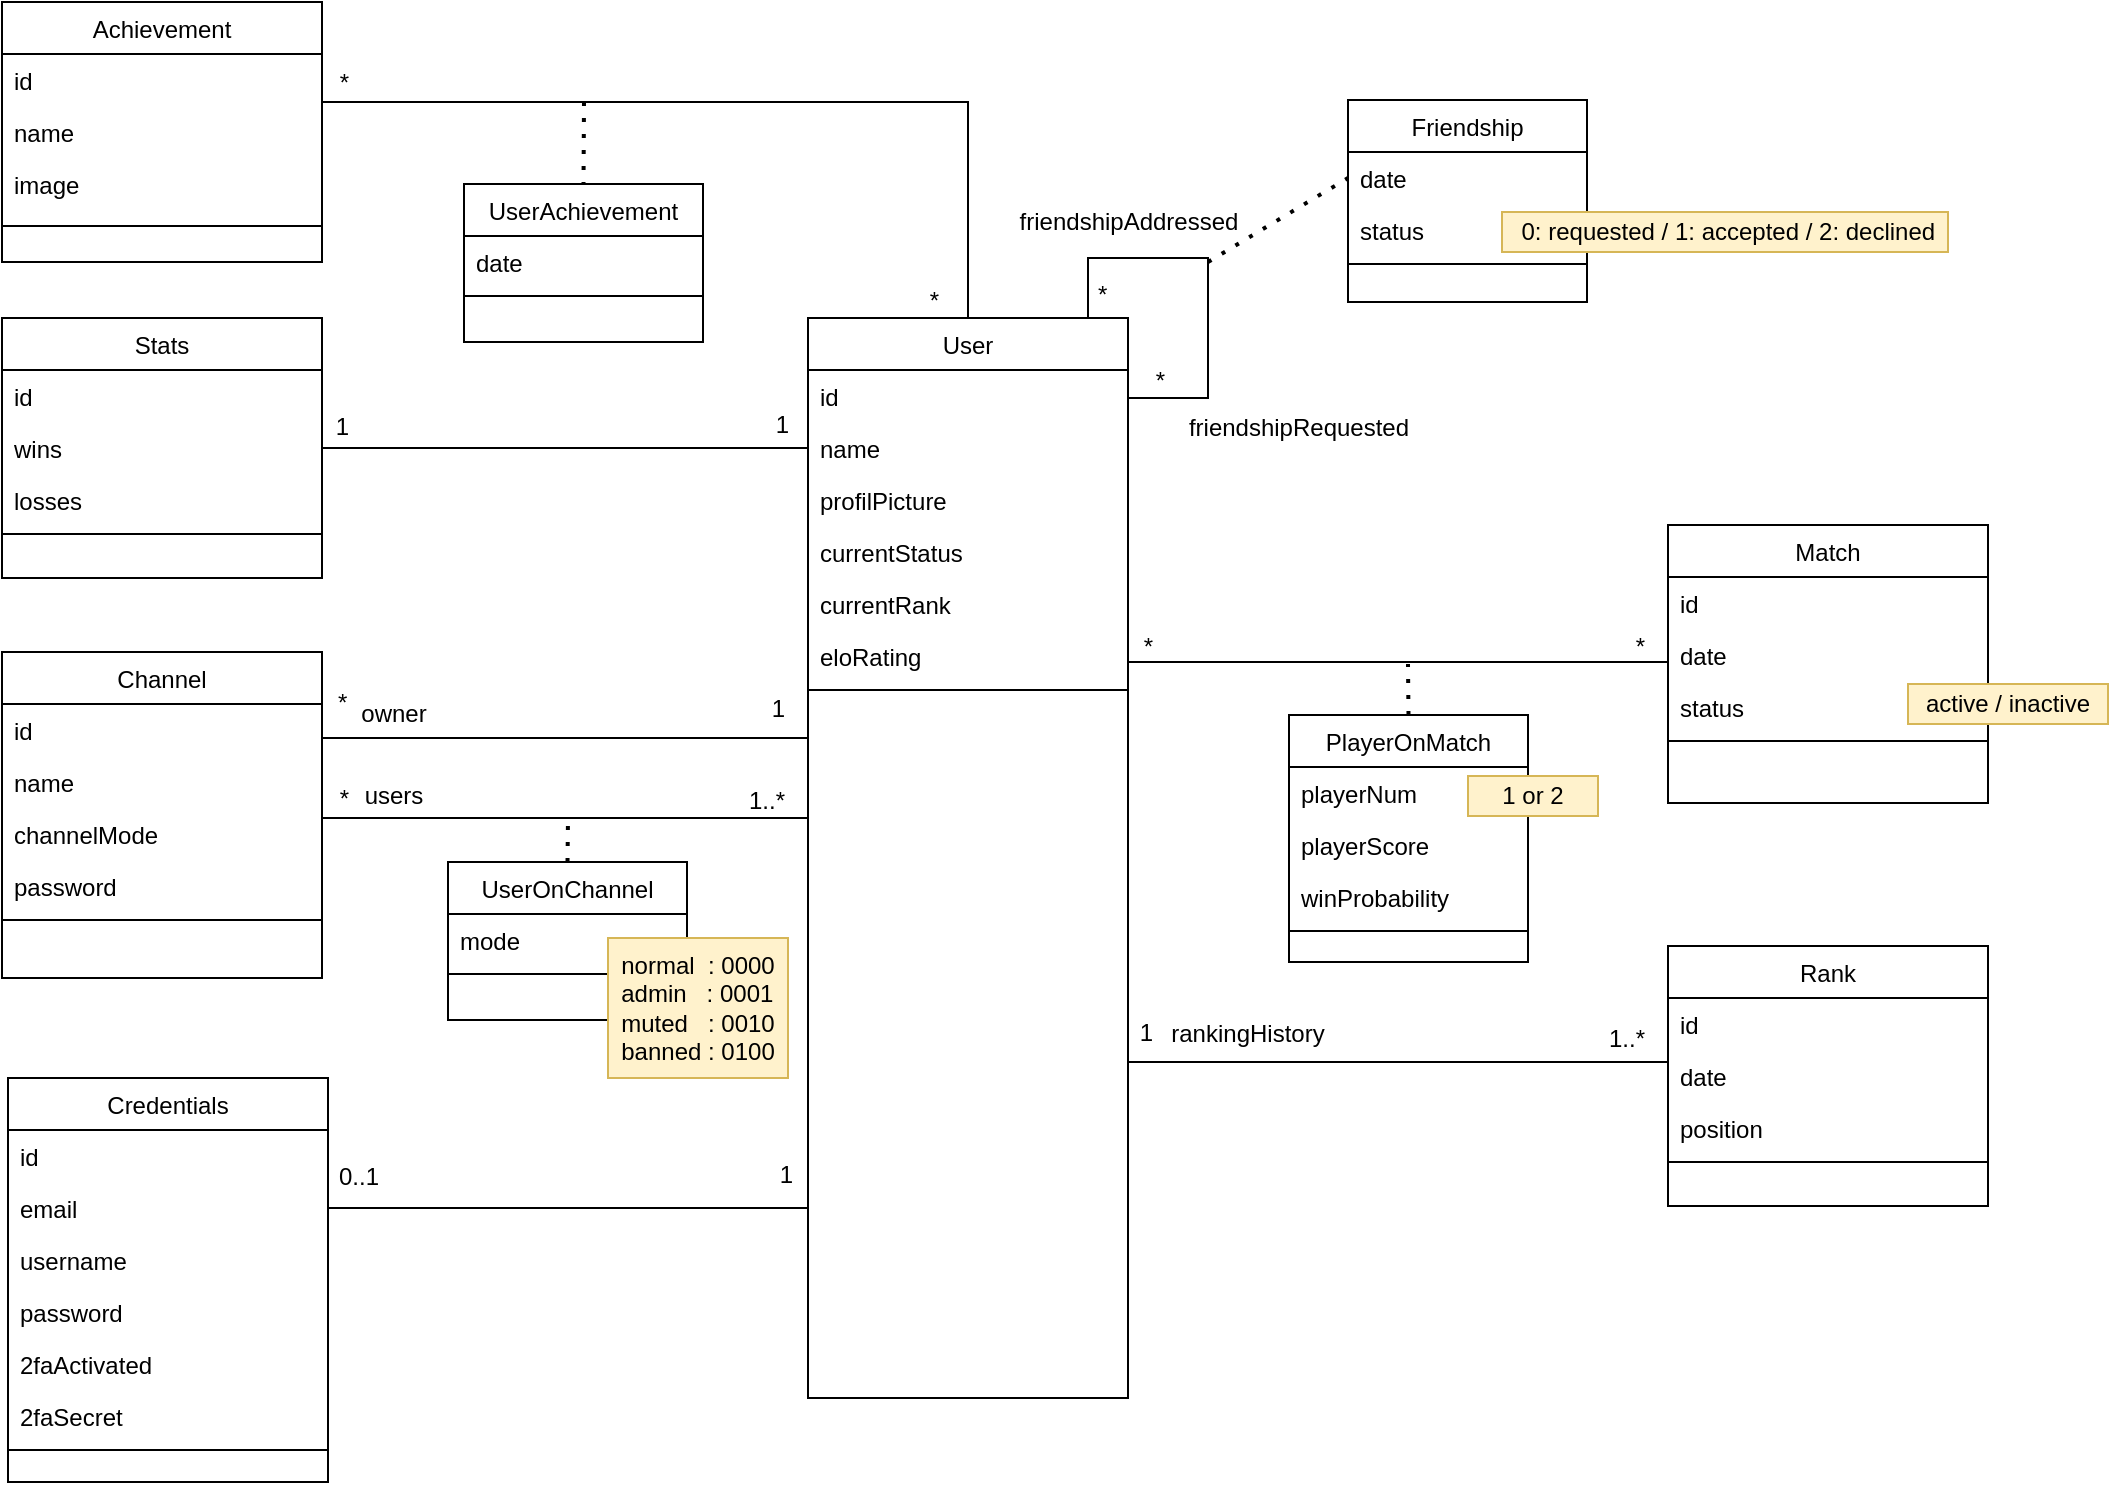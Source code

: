 <mxfile version="20.2.7" type="github">
  <diagram id="C5RBs43oDa-KdzZeNtuy" name="Page-1">
    <mxGraphModel dx="1662" dy="766" grid="1" gridSize="10" guides="1" tooltips="1" connect="1" arrows="1" fold="1" page="1" pageScale="1" pageWidth="1169" pageHeight="827" math="0" shadow="0">
      <root>
        <mxCell id="WIyWlLk6GJQsqaUBKTNV-0" />
        <mxCell id="WIyWlLk6GJQsqaUBKTNV-1" parent="WIyWlLk6GJQsqaUBKTNV-0" />
        <mxCell id="qtpEczJSrRiRjrMIQRqh-89" value="User" style="swimlane;fontStyle=0;align=center;verticalAlign=top;childLayout=stackLayout;horizontal=1;startSize=26;horizontalStack=0;resizeParent=1;resizeLast=0;collapsible=1;marginBottom=0;rounded=0;shadow=0;strokeWidth=1;" parent="WIyWlLk6GJQsqaUBKTNV-1" vertex="1">
          <mxGeometry x="483" y="218" width="160" height="540" as="geometry">
            <mxRectangle x="230" y="140" width="160" height="26" as="alternateBounds" />
          </mxGeometry>
        </mxCell>
        <mxCell id="qtpEczJSrRiRjrMIQRqh-90" value="id" style="text;align=left;verticalAlign=top;spacingLeft=4;spacingRight=4;overflow=hidden;rotatable=0;points=[[0,0.5],[1,0.5]];portConstraint=eastwest;" parent="qtpEczJSrRiRjrMIQRqh-89" vertex="1">
          <mxGeometry y="26" width="160" height="26" as="geometry" />
        </mxCell>
        <mxCell id="qtpEczJSrRiRjrMIQRqh-91" value="name" style="text;align=left;verticalAlign=top;spacingLeft=4;spacingRight=4;overflow=hidden;rotatable=0;points=[[0,0.5],[1,0.5]];portConstraint=eastwest;rounded=0;shadow=0;html=0;" parent="qtpEczJSrRiRjrMIQRqh-89" vertex="1">
          <mxGeometry y="52" width="160" height="26" as="geometry" />
        </mxCell>
        <mxCell id="qtpEczJSrRiRjrMIQRqh-92" value="profilPicture" style="text;align=left;verticalAlign=top;spacingLeft=4;spacingRight=4;overflow=hidden;rotatable=0;points=[[0,0.5],[1,0.5]];portConstraint=eastwest;rounded=0;shadow=0;html=0;" parent="qtpEczJSrRiRjrMIQRqh-89" vertex="1">
          <mxGeometry y="78" width="160" height="26" as="geometry" />
        </mxCell>
        <mxCell id="qtpEczJSrRiRjrMIQRqh-93" value="currentStatus" style="text;align=left;verticalAlign=top;spacingLeft=4;spacingRight=4;overflow=hidden;rotatable=0;points=[[0,0.5],[1,0.5]];portConstraint=eastwest;rounded=0;shadow=0;html=0;" parent="qtpEczJSrRiRjrMIQRqh-89" vertex="1">
          <mxGeometry y="104" width="160" height="26" as="geometry" />
        </mxCell>
        <mxCell id="qtpEczJSrRiRjrMIQRqh-94" value="currentRank" style="text;align=left;verticalAlign=top;spacingLeft=4;spacingRight=4;overflow=hidden;rotatable=0;points=[[0,0.5],[1,0.5]];portConstraint=eastwest;rounded=0;shadow=0;html=0;" parent="qtpEczJSrRiRjrMIQRqh-89" vertex="1">
          <mxGeometry y="130" width="160" height="26" as="geometry" />
        </mxCell>
        <mxCell id="qtpEczJSrRiRjrMIQRqh-95" value="" style="endArrow=none;shadow=0;strokeWidth=1;rounded=0;endFill=0;edgeStyle=orthogonalEdgeStyle;elbow=vertical;" parent="qtpEczJSrRiRjrMIQRqh-89" source="qtpEczJSrRiRjrMIQRqh-89" edge="1">
          <mxGeometry x="0.5" y="41" relative="1" as="geometry">
            <mxPoint x="90" y="252" as="sourcePoint" />
            <mxPoint x="160" y="60" as="targetPoint" />
            <mxPoint x="-40" y="32" as="offset" />
            <Array as="points">
              <mxPoint x="140" y="-30" />
              <mxPoint x="200" y="-30" />
              <mxPoint x="200" y="40" />
              <mxPoint x="160" y="40" />
            </Array>
          </mxGeometry>
        </mxCell>
        <mxCell id="qtpEczJSrRiRjrMIQRqh-96" value="*" style="resizable=0;align=left;verticalAlign=bottom;labelBackgroundColor=none;fontSize=12;" parent="qtpEczJSrRiRjrMIQRqh-95" connectable="0" vertex="1">
          <mxGeometry x="-1" relative="1" as="geometry">
            <mxPoint x="3" y="-3" as="offset" />
          </mxGeometry>
        </mxCell>
        <mxCell id="qtpEczJSrRiRjrMIQRqh-97" value="*" style="resizable=0;align=right;verticalAlign=bottom;labelBackgroundColor=none;fontSize=12;" parent="qtpEczJSrRiRjrMIQRqh-95" connectable="0" vertex="1">
          <mxGeometry x="1" relative="1" as="geometry">
            <mxPoint x="20" y="-20" as="offset" />
          </mxGeometry>
        </mxCell>
        <mxCell id="LEmFZnh1Ee1S0ejZouZQ-3" value="eloRating" style="text;align=left;verticalAlign=top;spacingLeft=4;spacingRight=4;overflow=hidden;rotatable=0;points=[[0,0.5],[1,0.5]];portConstraint=eastwest;rounded=0;shadow=0;html=0;" parent="qtpEczJSrRiRjrMIQRqh-89" vertex="1">
          <mxGeometry y="156" width="160" height="26" as="geometry" />
        </mxCell>
        <mxCell id="qtpEczJSrRiRjrMIQRqh-98" value="" style="line;html=1;strokeWidth=1;align=left;verticalAlign=middle;spacingTop=-1;spacingLeft=3;spacingRight=3;rotatable=0;labelPosition=right;points=[];portConstraint=eastwest;" parent="qtpEczJSrRiRjrMIQRqh-89" vertex="1">
          <mxGeometry y="182" width="160" height="8" as="geometry" />
        </mxCell>
        <mxCell id="qtpEczJSrRiRjrMIQRqh-99" value="Stats" style="swimlane;fontStyle=0;align=center;verticalAlign=top;childLayout=stackLayout;horizontal=1;startSize=26;horizontalStack=0;resizeParent=1;resizeLast=0;collapsible=1;marginBottom=0;rounded=0;shadow=0;strokeWidth=1;" parent="WIyWlLk6GJQsqaUBKTNV-1" vertex="1">
          <mxGeometry x="80" y="218" width="160" height="130" as="geometry">
            <mxRectangle x="550" y="210" width="160" height="26" as="alternateBounds" />
          </mxGeometry>
        </mxCell>
        <mxCell id="qtpEczJSrRiRjrMIQRqh-100" value="id" style="text;align=left;verticalAlign=top;spacingLeft=4;spacingRight=4;overflow=hidden;rotatable=0;points=[[0,0.5],[1,0.5]];portConstraint=eastwest;" parent="qtpEczJSrRiRjrMIQRqh-99" vertex="1">
          <mxGeometry y="26" width="160" height="26" as="geometry" />
        </mxCell>
        <mxCell id="qtpEczJSrRiRjrMIQRqh-101" value="wins" style="text;align=left;verticalAlign=top;spacingLeft=4;spacingRight=4;overflow=hidden;rotatable=0;points=[[0,0.5],[1,0.5]];portConstraint=eastwest;rounded=0;shadow=0;html=0;" parent="qtpEczJSrRiRjrMIQRqh-99" vertex="1">
          <mxGeometry y="52" width="160" height="26" as="geometry" />
        </mxCell>
        <mxCell id="qtpEczJSrRiRjrMIQRqh-102" value="losses" style="text;align=left;verticalAlign=top;spacingLeft=4;spacingRight=4;overflow=hidden;rotatable=0;points=[[0,0.5],[1,0.5]];portConstraint=eastwest;rounded=0;shadow=0;html=0;" parent="qtpEczJSrRiRjrMIQRqh-99" vertex="1">
          <mxGeometry y="78" width="160" height="26" as="geometry" />
        </mxCell>
        <mxCell id="qtpEczJSrRiRjrMIQRqh-103" value="" style="line;html=1;strokeWidth=1;align=left;verticalAlign=middle;spacingTop=-1;spacingLeft=3;spacingRight=3;rotatable=0;labelPosition=right;points=[];portConstraint=eastwest;" parent="qtpEczJSrRiRjrMIQRqh-99" vertex="1">
          <mxGeometry y="104" width="160" height="8" as="geometry" />
        </mxCell>
        <mxCell id="qtpEczJSrRiRjrMIQRqh-104" value="friendshipAddressed" style="text;html=1;strokeColor=none;fillColor=none;align=center;verticalAlign=middle;whiteSpace=wrap;rounded=0;" parent="WIyWlLk6GJQsqaUBKTNV-1" vertex="1">
          <mxGeometry x="585" y="155" width="117" height="30" as="geometry" />
        </mxCell>
        <mxCell id="qtpEczJSrRiRjrMIQRqh-105" value="Rank" style="swimlane;fontStyle=0;align=center;verticalAlign=top;childLayout=stackLayout;horizontal=1;startSize=26;horizontalStack=0;resizeParent=1;resizeLast=0;collapsible=1;marginBottom=0;rounded=0;shadow=0;strokeWidth=1;" parent="WIyWlLk6GJQsqaUBKTNV-1" vertex="1">
          <mxGeometry x="913" y="532" width="160" height="130" as="geometry">
            <mxRectangle x="550" y="210" width="160" height="26" as="alternateBounds" />
          </mxGeometry>
        </mxCell>
        <mxCell id="qtpEczJSrRiRjrMIQRqh-106" value="id" style="text;align=left;verticalAlign=top;spacingLeft=4;spacingRight=4;overflow=hidden;rotatable=0;points=[[0,0.5],[1,0.5]];portConstraint=eastwest;" parent="qtpEczJSrRiRjrMIQRqh-105" vertex="1">
          <mxGeometry y="26" width="160" height="26" as="geometry" />
        </mxCell>
        <mxCell id="qtpEczJSrRiRjrMIQRqh-107" value="date" style="text;align=left;verticalAlign=top;spacingLeft=4;spacingRight=4;overflow=hidden;rotatable=0;points=[[0,0.5],[1,0.5]];portConstraint=eastwest;rounded=0;shadow=0;html=0;" parent="qtpEczJSrRiRjrMIQRqh-105" vertex="1">
          <mxGeometry y="52" width="160" height="26" as="geometry" />
        </mxCell>
        <mxCell id="qtpEczJSrRiRjrMIQRqh-108" value="position" style="text;align=left;verticalAlign=top;spacingLeft=4;spacingRight=4;overflow=hidden;rotatable=0;points=[[0,0.5],[1,0.5]];portConstraint=eastwest;rounded=0;shadow=0;html=0;" parent="qtpEczJSrRiRjrMIQRqh-105" vertex="1">
          <mxGeometry y="78" width="160" height="26" as="geometry" />
        </mxCell>
        <mxCell id="qtpEczJSrRiRjrMIQRqh-109" value="" style="line;html=1;strokeWidth=1;align=left;verticalAlign=middle;spacingTop=-1;spacingLeft=3;spacingRight=3;rotatable=0;labelPosition=right;points=[];portConstraint=eastwest;" parent="qtpEczJSrRiRjrMIQRqh-105" vertex="1">
          <mxGeometry y="104" width="160" height="8" as="geometry" />
        </mxCell>
        <mxCell id="qtpEczJSrRiRjrMIQRqh-110" value="" style="endArrow=none;html=1;rounded=0;entryX=0;entryY=0.5;entryDx=0;entryDy=0;edgeStyle=orthogonalEdgeStyle;exitX=1;exitY=0.5;exitDx=0;exitDy=0;" parent="WIyWlLk6GJQsqaUBKTNV-1" source="qtpEczJSrRiRjrMIQRqh-89" target="qtpEczJSrRiRjrMIQRqh-106" edge="1">
          <mxGeometry width="50" height="50" relative="1" as="geometry">
            <mxPoint x="643" y="622" as="sourcePoint" />
            <mxPoint x="873" y="542" as="targetPoint" />
            <Array as="points">
              <mxPoint x="643" y="590" />
              <mxPoint x="913" y="590" />
            </Array>
          </mxGeometry>
        </mxCell>
        <mxCell id="qtpEczJSrRiRjrMIQRqh-111" value="1..*" style="resizable=0;align=right;verticalAlign=bottom;labelBackgroundColor=none;fontSize=12;" parent="WIyWlLk6GJQsqaUBKTNV-1" connectable="0" vertex="1">
          <mxGeometry x="903" y="587" as="geometry" />
        </mxCell>
        <mxCell id="qtpEczJSrRiRjrMIQRqh-112" value="1" style="resizable=0;align=right;verticalAlign=bottom;labelBackgroundColor=none;fontSize=12;" parent="WIyWlLk6GJQsqaUBKTNV-1" connectable="0" vertex="1">
          <mxGeometry x="657" y="584" as="geometry" />
        </mxCell>
        <mxCell id="qtpEczJSrRiRjrMIQRqh-113" value="rankingHistory" style="text;html=1;strokeColor=none;fillColor=none;align=center;verticalAlign=middle;whiteSpace=wrap;rounded=0;" parent="WIyWlLk6GJQsqaUBKTNV-1" vertex="1">
          <mxGeometry x="663" y="561" width="80" height="30" as="geometry" />
        </mxCell>
        <mxCell id="qtpEczJSrRiRjrMIQRqh-114" value="" style="endArrow=none;html=1;rounded=0;exitX=1;exitY=0.5;exitDx=0;exitDy=0;entryX=0;entryY=0.5;entryDx=0;entryDy=0;edgeStyle=orthogonalEdgeStyle;fillColor=#FF9999;" parent="WIyWlLk6GJQsqaUBKTNV-1" source="qtpEczJSrRiRjrMIQRqh-101" target="qtpEczJSrRiRjrMIQRqh-91" edge="1">
          <mxGeometry width="50" height="50" relative="1" as="geometry">
            <mxPoint x="603" y="438" as="sourcePoint" />
            <mxPoint x="653" y="388" as="targetPoint" />
          </mxGeometry>
        </mxCell>
        <mxCell id="qtpEczJSrRiRjrMIQRqh-115" value="1" style="resizable=0;align=right;verticalAlign=bottom;labelBackgroundColor=none;fontSize=12;" parent="WIyWlLk6GJQsqaUBKTNV-1" connectable="0" vertex="1">
          <mxGeometry x="255" y="281" as="geometry" />
        </mxCell>
        <mxCell id="qtpEczJSrRiRjrMIQRqh-116" value="1" style="resizable=0;align=right;verticalAlign=bottom;labelBackgroundColor=none;fontSize=12;" parent="WIyWlLk6GJQsqaUBKTNV-1" connectable="0" vertex="1">
          <mxGeometry x="481" y="263" as="geometry">
            <mxPoint x="-6" y="17" as="offset" />
          </mxGeometry>
        </mxCell>
        <mxCell id="qtpEczJSrRiRjrMIQRqh-117" value="Channel" style="swimlane;fontStyle=0;align=center;verticalAlign=top;childLayout=stackLayout;horizontal=1;startSize=26;horizontalStack=0;resizeParent=1;resizeLast=0;collapsible=1;marginBottom=0;rounded=0;shadow=0;strokeWidth=1;" parent="WIyWlLk6GJQsqaUBKTNV-1" vertex="1">
          <mxGeometry x="80" y="385" width="160" height="163" as="geometry">
            <mxRectangle x="550" y="210" width="160" height="26" as="alternateBounds" />
          </mxGeometry>
        </mxCell>
        <mxCell id="qtpEczJSrRiRjrMIQRqh-118" value="id" style="text;align=left;verticalAlign=top;spacingLeft=4;spacingRight=4;overflow=hidden;rotatable=0;points=[[0,0.5],[1,0.5]];portConstraint=eastwest;" parent="qtpEczJSrRiRjrMIQRqh-117" vertex="1">
          <mxGeometry y="26" width="160" height="26" as="geometry" />
        </mxCell>
        <mxCell id="qtpEczJSrRiRjrMIQRqh-119" value="name" style="text;align=left;verticalAlign=top;spacingLeft=4;spacingRight=4;overflow=hidden;rotatable=0;points=[[0,0.5],[1,0.5]];portConstraint=eastwest;rounded=0;shadow=0;html=0;" parent="qtpEczJSrRiRjrMIQRqh-117" vertex="1">
          <mxGeometry y="52" width="160" height="26" as="geometry" />
        </mxCell>
        <mxCell id="qtpEczJSrRiRjrMIQRqh-120" value="channelMode" style="text;align=left;verticalAlign=top;spacingLeft=4;spacingRight=4;overflow=hidden;rotatable=0;points=[[0,0.5],[1,0.5]];portConstraint=eastwest;rounded=0;shadow=0;html=0;" parent="qtpEczJSrRiRjrMIQRqh-117" vertex="1">
          <mxGeometry y="78" width="160" height="26" as="geometry" />
        </mxCell>
        <mxCell id="qtpEczJSrRiRjrMIQRqh-121" value="password" style="text;align=left;verticalAlign=top;spacingLeft=4;spacingRight=4;overflow=hidden;rotatable=0;points=[[0,0.5],[1,0.5]];portConstraint=eastwest;rounded=0;shadow=0;html=0;" parent="qtpEczJSrRiRjrMIQRqh-117" vertex="1">
          <mxGeometry y="104" width="160" height="26" as="geometry" />
        </mxCell>
        <mxCell id="qtpEczJSrRiRjrMIQRqh-122" value="" style="line;html=1;strokeWidth=1;align=left;verticalAlign=middle;spacingTop=-1;spacingLeft=3;spacingRight=3;rotatable=0;labelPosition=right;points=[];portConstraint=eastwest;" parent="qtpEczJSrRiRjrMIQRqh-117" vertex="1">
          <mxGeometry y="130" width="160" height="8" as="geometry" />
        </mxCell>
        <mxCell id="qtpEczJSrRiRjrMIQRqh-123" value="" style="endArrow=none;html=1;rounded=0;exitX=1;exitY=0.5;exitDx=0;exitDy=0;entryX=0;entryY=0.75;entryDx=0;entryDy=0;edgeStyle=orthogonalEdgeStyle;" parent="WIyWlLk6GJQsqaUBKTNV-1" source="qtpEczJSrRiRjrMIQRqh-118" target="qtpEczJSrRiRjrMIQRqh-89" edge="1">
          <mxGeometry width="50" height="50" relative="1" as="geometry">
            <mxPoint x="603" y="438" as="sourcePoint" />
            <mxPoint x="483" y="424" as="targetPoint" />
            <Array as="points">
              <mxPoint x="240" y="428" />
              <mxPoint x="483" y="428" />
            </Array>
          </mxGeometry>
        </mxCell>
        <mxCell id="qtpEczJSrRiRjrMIQRqh-124" value="1" style="resizable=0;align=right;verticalAlign=bottom;labelBackgroundColor=none;fontSize=12;" parent="WIyWlLk6GJQsqaUBKTNV-1" connectable="0" vertex="1">
          <mxGeometry x="491" y="273" as="geometry">
            <mxPoint x="-18" y="149" as="offset" />
          </mxGeometry>
        </mxCell>
        <mxCell id="qtpEczJSrRiRjrMIQRqh-125" value="*" style="resizable=0;align=left;verticalAlign=bottom;labelBackgroundColor=none;fontSize=12;" parent="WIyWlLk6GJQsqaUBKTNV-1" connectable="0" vertex="1">
          <mxGeometry x="246" y="419" as="geometry" />
        </mxCell>
        <mxCell id="qtpEczJSrRiRjrMIQRqh-126" value="owner" style="text;html=1;strokeColor=none;fillColor=none;align=center;verticalAlign=middle;whiteSpace=wrap;rounded=0;" parent="WIyWlLk6GJQsqaUBKTNV-1" vertex="1">
          <mxGeometry x="246" y="401" width="60" height="30" as="geometry" />
        </mxCell>
        <mxCell id="qtpEczJSrRiRjrMIQRqh-127" value="" style="endArrow=none;html=1;rounded=0;exitX=1;exitY=0.5;exitDx=0;exitDy=0;entryX=0;entryY=0.75;entryDx=0;entryDy=0;edgeStyle=orthogonalEdgeStyle;" parent="WIyWlLk6GJQsqaUBKTNV-1" source="qtpEczJSrRiRjrMIQRqh-119" target="qtpEczJSrRiRjrMIQRqh-89" edge="1">
          <mxGeometry width="50" height="50" relative="1" as="geometry">
            <mxPoint x="603" y="438" as="sourcePoint" />
            <mxPoint x="653" y="388" as="targetPoint" />
            <Array as="points">
              <mxPoint x="240" y="468" />
              <mxPoint x="483" y="468" />
            </Array>
          </mxGeometry>
        </mxCell>
        <mxCell id="qtpEczJSrRiRjrMIQRqh-128" value="users" style="text;html=1;strokeColor=none;fillColor=none;align=center;verticalAlign=middle;whiteSpace=wrap;rounded=0;" parent="WIyWlLk6GJQsqaUBKTNV-1" vertex="1">
          <mxGeometry x="246" y="442" width="60" height="30" as="geometry" />
        </mxCell>
        <mxCell id="qtpEczJSrRiRjrMIQRqh-129" value="1..*" style="resizable=0;align=right;verticalAlign=bottom;labelBackgroundColor=none;fontSize=12;" parent="WIyWlLk6GJQsqaUBKTNV-1" connectable="0" vertex="1">
          <mxGeometry x="473" y="468" as="geometry" />
        </mxCell>
        <mxCell id="qtpEczJSrRiRjrMIQRqh-130" value="*" style="resizable=0;align=right;verticalAlign=bottom;labelBackgroundColor=none;fontSize=12;" parent="WIyWlLk6GJQsqaUBKTNV-1" connectable="0" vertex="1">
          <mxGeometry x="255" y="467" as="geometry" />
        </mxCell>
        <mxCell id="qtpEczJSrRiRjrMIQRqh-131" value="" style="endArrow=none;dashed=1;html=1;dashPattern=1 3;strokeWidth=2;rounded=0;fillColor=#FF9999;exitX=0.5;exitY=0;exitDx=0;exitDy=0;" parent="WIyWlLk6GJQsqaUBKTNV-1" source="qtpEczJSrRiRjrMIQRqh-156" edge="1">
          <mxGeometry width="50" height="50" relative="1" as="geometry">
            <mxPoint x="363" y="488" as="sourcePoint" />
            <mxPoint x="363" y="468" as="targetPoint" />
          </mxGeometry>
        </mxCell>
        <mxCell id="qtpEczJSrRiRjrMIQRqh-132" value="friendshipRequested" style="text;html=1;strokeColor=none;fillColor=none;align=center;verticalAlign=middle;whiteSpace=wrap;rounded=0;" parent="WIyWlLk6GJQsqaUBKTNV-1" vertex="1">
          <mxGeometry x="670" y="258" width="117" height="30" as="geometry" />
        </mxCell>
        <mxCell id="qtpEczJSrRiRjrMIQRqh-133" value="Credentials" style="swimlane;fontStyle=0;align=center;verticalAlign=top;childLayout=stackLayout;horizontal=1;startSize=26;horizontalStack=0;resizeParent=1;resizeLast=0;collapsible=1;marginBottom=0;rounded=0;shadow=0;strokeWidth=1;" parent="WIyWlLk6GJQsqaUBKTNV-1" vertex="1">
          <mxGeometry x="83" y="598" width="160" height="202" as="geometry">
            <mxRectangle x="550" y="210" width="160" height="26" as="alternateBounds" />
          </mxGeometry>
        </mxCell>
        <mxCell id="qtpEczJSrRiRjrMIQRqh-134" value="id" style="text;align=left;verticalAlign=top;spacingLeft=4;spacingRight=4;overflow=hidden;rotatable=0;points=[[0,0.5],[1,0.5]];portConstraint=eastwest;" parent="qtpEczJSrRiRjrMIQRqh-133" vertex="1">
          <mxGeometry y="26" width="160" height="26" as="geometry" />
        </mxCell>
        <mxCell id="qtpEczJSrRiRjrMIQRqh-135" value="email" style="text;align=left;verticalAlign=top;spacingLeft=4;spacingRight=4;overflow=hidden;rotatable=0;points=[[0,0.5],[1,0.5]];portConstraint=eastwest;rounded=0;shadow=0;html=0;" parent="qtpEczJSrRiRjrMIQRqh-133" vertex="1">
          <mxGeometry y="52" width="160" height="26" as="geometry" />
        </mxCell>
        <mxCell id="qtpEczJSrRiRjrMIQRqh-136" value="username" style="text;align=left;verticalAlign=top;spacingLeft=4;spacingRight=4;overflow=hidden;rotatable=0;points=[[0,0.5],[1,0.5]];portConstraint=eastwest;rounded=0;shadow=0;html=0;" parent="qtpEczJSrRiRjrMIQRqh-133" vertex="1">
          <mxGeometry y="78" width="160" height="26" as="geometry" />
        </mxCell>
        <mxCell id="qtpEczJSrRiRjrMIQRqh-137" value="password" style="text;align=left;verticalAlign=top;spacingLeft=4;spacingRight=4;overflow=hidden;rotatable=0;points=[[0,0.5],[1,0.5]];portConstraint=eastwest;rounded=0;shadow=0;html=0;" parent="qtpEczJSrRiRjrMIQRqh-133" vertex="1">
          <mxGeometry y="104" width="160" height="26" as="geometry" />
        </mxCell>
        <mxCell id="LEmFZnh1Ee1S0ejZouZQ-0" value="2faActivated" style="text;align=left;verticalAlign=top;spacingLeft=4;spacingRight=4;overflow=hidden;rotatable=0;points=[[0,0.5],[1,0.5]];portConstraint=eastwest;rounded=0;shadow=0;html=0;" parent="qtpEczJSrRiRjrMIQRqh-133" vertex="1">
          <mxGeometry y="130" width="160" height="26" as="geometry" />
        </mxCell>
        <mxCell id="LEmFZnh1Ee1S0ejZouZQ-2" value="2faSecret" style="text;align=left;verticalAlign=top;spacingLeft=4;spacingRight=4;overflow=hidden;rotatable=0;points=[[0,0.5],[1,0.5]];portConstraint=eastwest;rounded=0;shadow=0;html=0;" parent="qtpEczJSrRiRjrMIQRqh-133" vertex="1">
          <mxGeometry y="156" width="160" height="26" as="geometry" />
        </mxCell>
        <mxCell id="qtpEczJSrRiRjrMIQRqh-138" value="" style="line;html=1;strokeWidth=1;align=left;verticalAlign=middle;spacingTop=-1;spacingLeft=3;spacingRight=3;rotatable=0;labelPosition=right;points=[];portConstraint=eastwest;" parent="qtpEczJSrRiRjrMIQRqh-133" vertex="1">
          <mxGeometry y="182" width="160" height="8" as="geometry" />
        </mxCell>
        <mxCell id="qtpEczJSrRiRjrMIQRqh-139" value="" style="endArrow=none;html=1;rounded=0;strokeColor=#000000;fillColor=#FF9999;exitX=1;exitY=0.5;exitDx=0;exitDy=0;entryX=0;entryY=0.75;entryDx=0;entryDy=0;edgeStyle=orthogonalEdgeStyle;" parent="WIyWlLk6GJQsqaUBKTNV-1" source="qtpEczJSrRiRjrMIQRqh-135" target="qtpEczJSrRiRjrMIQRqh-89" edge="1">
          <mxGeometry width="50" height="50" relative="1" as="geometry">
            <mxPoint x="423" y="568" as="sourcePoint" />
            <mxPoint x="483" y="663" as="targetPoint" />
            <Array as="points">
              <mxPoint x="483" y="663" />
            </Array>
          </mxGeometry>
        </mxCell>
        <mxCell id="qtpEczJSrRiRjrMIQRqh-140" value="0..1" style="resizable=0;align=right;verticalAlign=bottom;labelBackgroundColor=none;fontSize=12;" parent="WIyWlLk6GJQsqaUBKTNV-1" connectable="0" vertex="1">
          <mxGeometry x="270" y="656" as="geometry" />
        </mxCell>
        <mxCell id="qtpEczJSrRiRjrMIQRqh-141" value="1" style="resizable=0;align=right;verticalAlign=bottom;labelBackgroundColor=none;fontSize=12;" parent="WIyWlLk6GJQsqaUBKTNV-1" connectable="0" vertex="1">
          <mxGeometry x="483" y="638" as="geometry">
            <mxPoint x="-6" y="17" as="offset" />
          </mxGeometry>
        </mxCell>
        <mxCell id="qtpEczJSrRiRjrMIQRqh-142" value="Match" style="swimlane;fontStyle=0;align=center;verticalAlign=top;childLayout=stackLayout;horizontal=1;startSize=26;horizontalStack=0;resizeParent=1;resizeLast=0;collapsible=1;marginBottom=0;rounded=0;shadow=0;strokeWidth=1;" parent="WIyWlLk6GJQsqaUBKTNV-1" vertex="1">
          <mxGeometry x="913" y="321.5" width="160" height="139" as="geometry">
            <mxRectangle x="550" y="210" width="160" height="26" as="alternateBounds" />
          </mxGeometry>
        </mxCell>
        <mxCell id="qtpEczJSrRiRjrMIQRqh-143" value="id" style="text;align=left;verticalAlign=top;spacingLeft=4;spacingRight=4;overflow=hidden;rotatable=0;points=[[0,0.5],[1,0.5]];portConstraint=eastwest;" parent="qtpEczJSrRiRjrMIQRqh-142" vertex="1">
          <mxGeometry y="26" width="160" height="26" as="geometry" />
        </mxCell>
        <mxCell id="qtpEczJSrRiRjrMIQRqh-144" value="date" style="text;align=left;verticalAlign=top;spacingLeft=4;spacingRight=4;overflow=hidden;rotatable=0;points=[[0,0.5],[1,0.5]];portConstraint=eastwest;" parent="qtpEczJSrRiRjrMIQRqh-142" vertex="1">
          <mxGeometry y="52" width="160" height="26" as="geometry" />
        </mxCell>
        <mxCell id="qtpEczJSrRiRjrMIQRqh-145" value="status" style="text;align=left;verticalAlign=top;spacingLeft=4;spacingRight=4;overflow=hidden;rotatable=0;points=[[0,0.5],[1,0.5]];portConstraint=eastwest;" parent="qtpEczJSrRiRjrMIQRqh-142" vertex="1">
          <mxGeometry y="78" width="160" height="26" as="geometry" />
        </mxCell>
        <mxCell id="qtpEczJSrRiRjrMIQRqh-146" value="" style="line;html=1;strokeWidth=1;align=left;verticalAlign=middle;spacingTop=-1;spacingLeft=3;spacingRight=3;rotatable=0;labelPosition=right;points=[];portConstraint=eastwest;" parent="qtpEczJSrRiRjrMIQRqh-142" vertex="1">
          <mxGeometry y="104" width="160" height="8" as="geometry" />
        </mxCell>
        <mxCell id="qtpEczJSrRiRjrMIQRqh-147" value="" style="endArrow=none;html=1;rounded=0;strokeColor=#000000;fillColor=#FF9999;entryX=0;entryY=0.5;entryDx=0;entryDy=0;edgeStyle=orthogonalEdgeStyle;exitX=1;exitY=0.5;exitDx=0;exitDy=0;" parent="WIyWlLk6GJQsqaUBKTNV-1" source="qtpEczJSrRiRjrMIQRqh-89" edge="1">
          <mxGeometry width="50" height="50" relative="1" as="geometry">
            <mxPoint x="643" y="438" as="sourcePoint" />
            <mxPoint x="913" y="390" as="targetPoint" />
            <Array as="points">
              <mxPoint x="643" y="390" />
            </Array>
          </mxGeometry>
        </mxCell>
        <mxCell id="qtpEczJSrRiRjrMIQRqh-148" value="*" style="resizable=0;align=right;verticalAlign=bottom;labelBackgroundColor=none;fontSize=12;" parent="WIyWlLk6GJQsqaUBKTNV-1" connectable="0" vertex="1">
          <mxGeometry x="903" y="391" as="geometry" />
        </mxCell>
        <mxCell id="qtpEczJSrRiRjrMIQRqh-149" value="*" style="resizable=0;align=right;verticalAlign=bottom;labelBackgroundColor=none;fontSize=12;" parent="WIyWlLk6GJQsqaUBKTNV-1" connectable="0" vertex="1">
          <mxGeometry x="657" y="391" as="geometry" />
        </mxCell>
        <mxCell id="qtpEczJSrRiRjrMIQRqh-150" value="" style="endArrow=none;dashed=1;html=1;dashPattern=1 3;strokeWidth=2;rounded=0;fillColor=#FF9999;exitX=0.5;exitY=0;exitDx=0;exitDy=0;" parent="WIyWlLk6GJQsqaUBKTNV-1" source="qtpEczJSrRiRjrMIQRqh-151" edge="1">
          <mxGeometry width="50" height="50" relative="1" as="geometry">
            <mxPoint x="783" y="411" as="sourcePoint" />
            <mxPoint x="783" y="391" as="targetPoint" />
          </mxGeometry>
        </mxCell>
        <mxCell id="qtpEczJSrRiRjrMIQRqh-151" value="PlayerOnMatch" style="swimlane;fontStyle=0;align=center;verticalAlign=top;childLayout=stackLayout;horizontal=1;startSize=26;horizontalStack=0;resizeParent=1;resizeLast=0;collapsible=1;marginBottom=0;rounded=0;shadow=0;strokeWidth=1;" parent="WIyWlLk6GJQsqaUBKTNV-1" vertex="1">
          <mxGeometry x="723.5" y="416.5" width="119.5" height="123.5" as="geometry">
            <mxRectangle x="700.5" y="358.5" width="160" height="26" as="alternateBounds" />
          </mxGeometry>
        </mxCell>
        <mxCell id="qtpEczJSrRiRjrMIQRqh-152" value="playerNum" style="text;align=left;verticalAlign=top;spacingLeft=4;spacingRight=4;overflow=hidden;rotatable=0;points=[[0,0.5],[1,0.5]];portConstraint=eastwest;" parent="qtpEczJSrRiRjrMIQRqh-151" vertex="1">
          <mxGeometry y="26" width="119.5" height="26" as="geometry" />
        </mxCell>
        <mxCell id="qtpEczJSrRiRjrMIQRqh-153" value="playerScore" style="text;align=left;verticalAlign=top;spacingLeft=4;spacingRight=4;overflow=hidden;rotatable=0;points=[[0,0.5],[1,0.5]];portConstraint=eastwest;rounded=0;shadow=0;html=0;" parent="qtpEczJSrRiRjrMIQRqh-151" vertex="1">
          <mxGeometry y="52" width="119.5" height="26" as="geometry" />
        </mxCell>
        <mxCell id="M46g2j1u4x0ZPSpM88pu-0" value="winProbability" style="text;align=left;verticalAlign=top;spacingLeft=4;spacingRight=4;overflow=hidden;rotatable=0;points=[[0,0.5],[1,0.5]];portConstraint=eastwest;rounded=0;shadow=0;html=0;" vertex="1" parent="qtpEczJSrRiRjrMIQRqh-151">
          <mxGeometry y="78" width="119.5" height="26" as="geometry" />
        </mxCell>
        <mxCell id="qtpEczJSrRiRjrMIQRqh-154" value="" style="line;html=1;strokeWidth=1;align=left;verticalAlign=middle;spacingTop=-1;spacingLeft=3;spacingRight=3;rotatable=0;labelPosition=right;points=[];portConstraint=eastwest;" parent="qtpEczJSrRiRjrMIQRqh-151" vertex="1">
          <mxGeometry y="104" width="119.5" height="8" as="geometry" />
        </mxCell>
        <mxCell id="qtpEczJSrRiRjrMIQRqh-155" value="&lt;div style=&quot;text-align: left;&quot;&gt;&lt;span style=&quot;background-color: initial;&quot;&gt;1 or 2&lt;br&gt;&lt;/span&gt;&lt;/div&gt;" style="text;html=1;strokeColor=#d6b656;fillColor=#fff2cc;align=center;verticalAlign=middle;whiteSpace=wrap;rounded=0;" parent="WIyWlLk6GJQsqaUBKTNV-1" vertex="1">
          <mxGeometry x="813" y="447" width="65" height="20" as="geometry" />
        </mxCell>
        <mxCell id="qtpEczJSrRiRjrMIQRqh-156" value="UserOnChannel" style="swimlane;fontStyle=0;align=center;verticalAlign=top;childLayout=stackLayout;horizontal=1;startSize=26;horizontalStack=0;resizeParent=1;resizeLast=0;collapsible=1;marginBottom=0;rounded=0;shadow=0;strokeWidth=1;" parent="WIyWlLk6GJQsqaUBKTNV-1" vertex="1">
          <mxGeometry x="303" y="490" width="119.5" height="79" as="geometry">
            <mxRectangle x="700.5" y="358.5" width="160" height="26" as="alternateBounds" />
          </mxGeometry>
        </mxCell>
        <mxCell id="qtpEczJSrRiRjrMIQRqh-157" value="mode" style="text;align=left;verticalAlign=top;spacingLeft=4;spacingRight=4;overflow=hidden;rotatable=0;points=[[0,0.5],[1,0.5]];portConstraint=eastwest;" parent="qtpEczJSrRiRjrMIQRqh-156" vertex="1">
          <mxGeometry y="26" width="119.5" height="26" as="geometry" />
        </mxCell>
        <mxCell id="qtpEczJSrRiRjrMIQRqh-158" value="" style="line;html=1;strokeWidth=1;align=left;verticalAlign=middle;spacingTop=-1;spacingLeft=3;spacingRight=3;rotatable=0;labelPosition=right;points=[];portConstraint=eastwest;" parent="qtpEczJSrRiRjrMIQRqh-156" vertex="1">
          <mxGeometry y="52" width="119.5" height="8" as="geometry" />
        </mxCell>
        <mxCell id="qtpEczJSrRiRjrMIQRqh-159" value="&lt;div style=&quot;text-align: left;&quot;&gt;&lt;span style=&quot;background-color: initial;&quot;&gt;normal&amp;nbsp; : 0000&lt;/span&gt;&lt;/div&gt;&lt;div style=&quot;text-align: left;&quot;&gt;&lt;span style=&quot;background-color: initial;&quot;&gt;admin&amp;nbsp; &amp;nbsp;: 0001&lt;/span&gt;&lt;/div&gt;&lt;div style=&quot;text-align: left;&quot;&gt;&lt;span style=&quot;background-color: initial;&quot;&gt;muted&amp;nbsp; &amp;nbsp;: 0010&lt;/span&gt;&lt;/div&gt;&lt;div style=&quot;text-align: left;&quot;&gt;&lt;span style=&quot;background-color: initial;&quot;&gt;banned : 0100&lt;/span&gt;&lt;/div&gt;" style="text;html=1;strokeColor=#d6b656;fillColor=#fff2cc;align=center;verticalAlign=middle;whiteSpace=wrap;rounded=0;" parent="WIyWlLk6GJQsqaUBKTNV-1" vertex="1">
          <mxGeometry x="383" y="528" width="90" height="70" as="geometry" />
        </mxCell>
        <mxCell id="qtpEczJSrRiRjrMIQRqh-160" value="&lt;div style=&quot;text-align: left;&quot;&gt;&lt;span style=&quot;background-color: initial;&quot;&gt;active / inactive&lt;br&gt;&lt;/span&gt;&lt;/div&gt;" style="text;html=1;strokeColor=#d6b656;fillColor=#fff2cc;align=center;verticalAlign=middle;whiteSpace=wrap;rounded=0;" parent="WIyWlLk6GJQsqaUBKTNV-1" vertex="1">
          <mxGeometry x="1033" y="401" width="100" height="20" as="geometry" />
        </mxCell>
        <mxCell id="qtpEczJSrRiRjrMIQRqh-161" value="Achievement" style="swimlane;fontStyle=0;align=center;verticalAlign=top;childLayout=stackLayout;horizontal=1;startSize=26;horizontalStack=0;resizeParent=1;resizeLast=0;collapsible=1;marginBottom=0;rounded=0;shadow=0;strokeWidth=1;" parent="WIyWlLk6GJQsqaUBKTNV-1" vertex="1">
          <mxGeometry x="80" y="60" width="160" height="130" as="geometry">
            <mxRectangle x="550" y="210" width="160" height="26" as="alternateBounds" />
          </mxGeometry>
        </mxCell>
        <mxCell id="qtpEczJSrRiRjrMIQRqh-162" value="id" style="text;align=left;verticalAlign=top;spacingLeft=4;spacingRight=4;overflow=hidden;rotatable=0;points=[[0,0.5],[1,0.5]];portConstraint=eastwest;" parent="qtpEczJSrRiRjrMIQRqh-161" vertex="1">
          <mxGeometry y="26" width="160" height="26" as="geometry" />
        </mxCell>
        <mxCell id="qtpEczJSrRiRjrMIQRqh-163" value="name" style="text;align=left;verticalAlign=top;spacingLeft=4;spacingRight=4;overflow=hidden;rotatable=0;points=[[0,0.5],[1,0.5]];portConstraint=eastwest;rounded=0;shadow=0;html=0;" parent="qtpEczJSrRiRjrMIQRqh-161" vertex="1">
          <mxGeometry y="52" width="160" height="26" as="geometry" />
        </mxCell>
        <mxCell id="bGSXrS0JBbVkulDImWl9-0" value="image" style="text;align=left;verticalAlign=top;spacingLeft=4;spacingRight=4;overflow=hidden;rotatable=0;points=[[0,0.5],[1,0.5]];portConstraint=eastwest;rounded=0;shadow=0;html=0;" parent="qtpEczJSrRiRjrMIQRqh-161" vertex="1">
          <mxGeometry y="78" width="160" height="26" as="geometry" />
        </mxCell>
        <mxCell id="qtpEczJSrRiRjrMIQRqh-164" value="" style="line;html=1;strokeWidth=1;align=left;verticalAlign=middle;spacingTop=-1;spacingLeft=3;spacingRight=3;rotatable=0;labelPosition=right;points=[];portConstraint=eastwest;" parent="qtpEczJSrRiRjrMIQRqh-161" vertex="1">
          <mxGeometry y="104" width="160" height="16" as="geometry" />
        </mxCell>
        <mxCell id="qtpEczJSrRiRjrMIQRqh-165" value="" style="endArrow=none;html=1;rounded=0;strokeColor=#000000;fillColor=#FF9999;entryX=1;entryY=0.5;entryDx=0;entryDy=0;exitX=0.5;exitY=0;exitDx=0;exitDy=0;edgeStyle=orthogonalEdgeStyle;" parent="WIyWlLk6GJQsqaUBKTNV-1" source="qtpEczJSrRiRjrMIQRqh-89" target="qtpEczJSrRiRjrMIQRqh-162" edge="1">
          <mxGeometry width="50" height="50" relative="1" as="geometry">
            <mxPoint x="363" y="538" as="sourcePoint" />
            <mxPoint x="413" y="488" as="targetPoint" />
            <Array as="points">
              <mxPoint x="563" y="110" />
              <mxPoint x="240" y="110" />
            </Array>
          </mxGeometry>
        </mxCell>
        <mxCell id="qtpEczJSrRiRjrMIQRqh-166" value="*" style="resizable=0;align=right;verticalAlign=bottom;labelBackgroundColor=none;fontSize=12;" parent="WIyWlLk6GJQsqaUBKTNV-1" connectable="0" vertex="1">
          <mxGeometry x="255" y="109" as="geometry" />
        </mxCell>
        <mxCell id="qtpEczJSrRiRjrMIQRqh-167" value="*" style="resizable=0;align=right;verticalAlign=bottom;labelBackgroundColor=none;fontSize=12;" parent="WIyWlLk6GJQsqaUBKTNV-1" connectable="0" vertex="1">
          <mxGeometry x="550" y="218" as="geometry" />
        </mxCell>
        <mxCell id="qtpEczJSrRiRjrMIQRqh-168" value="UserAchievement" style="swimlane;fontStyle=0;align=center;verticalAlign=top;childLayout=stackLayout;horizontal=1;startSize=26;horizontalStack=0;resizeParent=1;resizeLast=0;collapsible=1;marginBottom=0;rounded=0;shadow=0;strokeWidth=1;" parent="WIyWlLk6GJQsqaUBKTNV-1" vertex="1">
          <mxGeometry x="311" y="151" width="119.5" height="79" as="geometry">
            <mxRectangle x="700.5" y="358.5" width="160" height="26" as="alternateBounds" />
          </mxGeometry>
        </mxCell>
        <mxCell id="qtpEczJSrRiRjrMIQRqh-169" value="date" style="text;align=left;verticalAlign=top;spacingLeft=4;spacingRight=4;overflow=hidden;rotatable=0;points=[[0,0.5],[1,0.5]];portConstraint=eastwest;" parent="qtpEczJSrRiRjrMIQRqh-168" vertex="1">
          <mxGeometry y="26" width="119.5" height="26" as="geometry" />
        </mxCell>
        <mxCell id="qtpEczJSrRiRjrMIQRqh-170" value="" style="line;html=1;strokeWidth=1;align=left;verticalAlign=middle;spacingTop=-1;spacingLeft=3;spacingRight=3;rotatable=0;labelPosition=right;points=[];portConstraint=eastwest;" parent="qtpEczJSrRiRjrMIQRqh-168" vertex="1">
          <mxGeometry y="52" width="119.5" height="8" as="geometry" />
        </mxCell>
        <mxCell id="qtpEczJSrRiRjrMIQRqh-171" value="" style="endArrow=none;dashed=1;html=1;dashPattern=1 3;strokeWidth=2;rounded=0;fillColor=#FF9999;entryX=0.5;entryY=0;entryDx=0;entryDy=0;" parent="WIyWlLk6GJQsqaUBKTNV-1" target="qtpEczJSrRiRjrMIQRqh-168" edge="1">
          <mxGeometry width="50" height="50" relative="1" as="geometry">
            <mxPoint x="371" y="110" as="sourcePoint" />
            <mxPoint x="411" y="410" as="targetPoint" />
          </mxGeometry>
        </mxCell>
        <mxCell id="qtpEczJSrRiRjrMIQRqh-172" value="Friendship" style="swimlane;fontStyle=0;align=center;verticalAlign=top;childLayout=stackLayout;horizontal=1;startSize=26;horizontalStack=0;resizeParent=1;resizeLast=0;collapsible=1;marginBottom=0;rounded=0;shadow=0;strokeWidth=1;" parent="WIyWlLk6GJQsqaUBKTNV-1" vertex="1">
          <mxGeometry x="753" y="109" width="119.5" height="101" as="geometry">
            <mxRectangle x="700.5" y="358.5" width="160" height="26" as="alternateBounds" />
          </mxGeometry>
        </mxCell>
        <mxCell id="qtpEczJSrRiRjrMIQRqh-173" value="date" style="text;align=left;verticalAlign=top;spacingLeft=4;spacingRight=4;overflow=hidden;rotatable=0;points=[[0,0.5],[1,0.5]];portConstraint=eastwest;" parent="qtpEczJSrRiRjrMIQRqh-172" vertex="1">
          <mxGeometry y="26" width="119.5" height="26" as="geometry" />
        </mxCell>
        <mxCell id="qtpEczJSrRiRjrMIQRqh-174" value="status" style="text;align=left;verticalAlign=top;spacingLeft=4;spacingRight=4;overflow=hidden;rotatable=0;points=[[0,0.5],[1,0.5]];portConstraint=eastwest;" parent="qtpEczJSrRiRjrMIQRqh-172" vertex="1">
          <mxGeometry y="52" width="119.5" height="26" as="geometry" />
        </mxCell>
        <mxCell id="qtpEczJSrRiRjrMIQRqh-175" value="" style="line;html=1;strokeWidth=1;align=left;verticalAlign=middle;spacingTop=-1;spacingLeft=3;spacingRight=3;rotatable=0;labelPosition=right;points=[];portConstraint=eastwest;" parent="qtpEczJSrRiRjrMIQRqh-172" vertex="1">
          <mxGeometry y="78" width="119.5" height="8" as="geometry" />
        </mxCell>
        <mxCell id="qtpEczJSrRiRjrMIQRqh-176" value="" style="endArrow=none;dashed=1;html=1;dashPattern=1 3;strokeWidth=2;rounded=0;fillColor=#FF9999;entryX=0;entryY=0.5;entryDx=0;entryDy=0;" parent="WIyWlLk6GJQsqaUBKTNV-1" target="qtpEczJSrRiRjrMIQRqh-173" edge="1">
          <mxGeometry width="50" height="50" relative="1" as="geometry">
            <mxPoint x="683" y="190" as="sourcePoint" />
            <mxPoint x="283" y="200" as="targetPoint" />
          </mxGeometry>
        </mxCell>
        <mxCell id="qtpEczJSrRiRjrMIQRqh-177" value="&lt;div style=&quot;text-align: left;&quot;&gt;&lt;span style=&quot;background-color: initial;&quot;&gt;&amp;nbsp;0: requested / 1: accepted / 2: declined&lt;/span&gt;&lt;/div&gt;" style="text;html=1;strokeColor=#d6b656;fillColor=#fff2cc;align=center;verticalAlign=middle;whiteSpace=wrap;rounded=0;" parent="WIyWlLk6GJQsqaUBKTNV-1" vertex="1">
          <mxGeometry x="830" y="165" width="223" height="20" as="geometry" />
        </mxCell>
      </root>
    </mxGraphModel>
  </diagram>
</mxfile>
